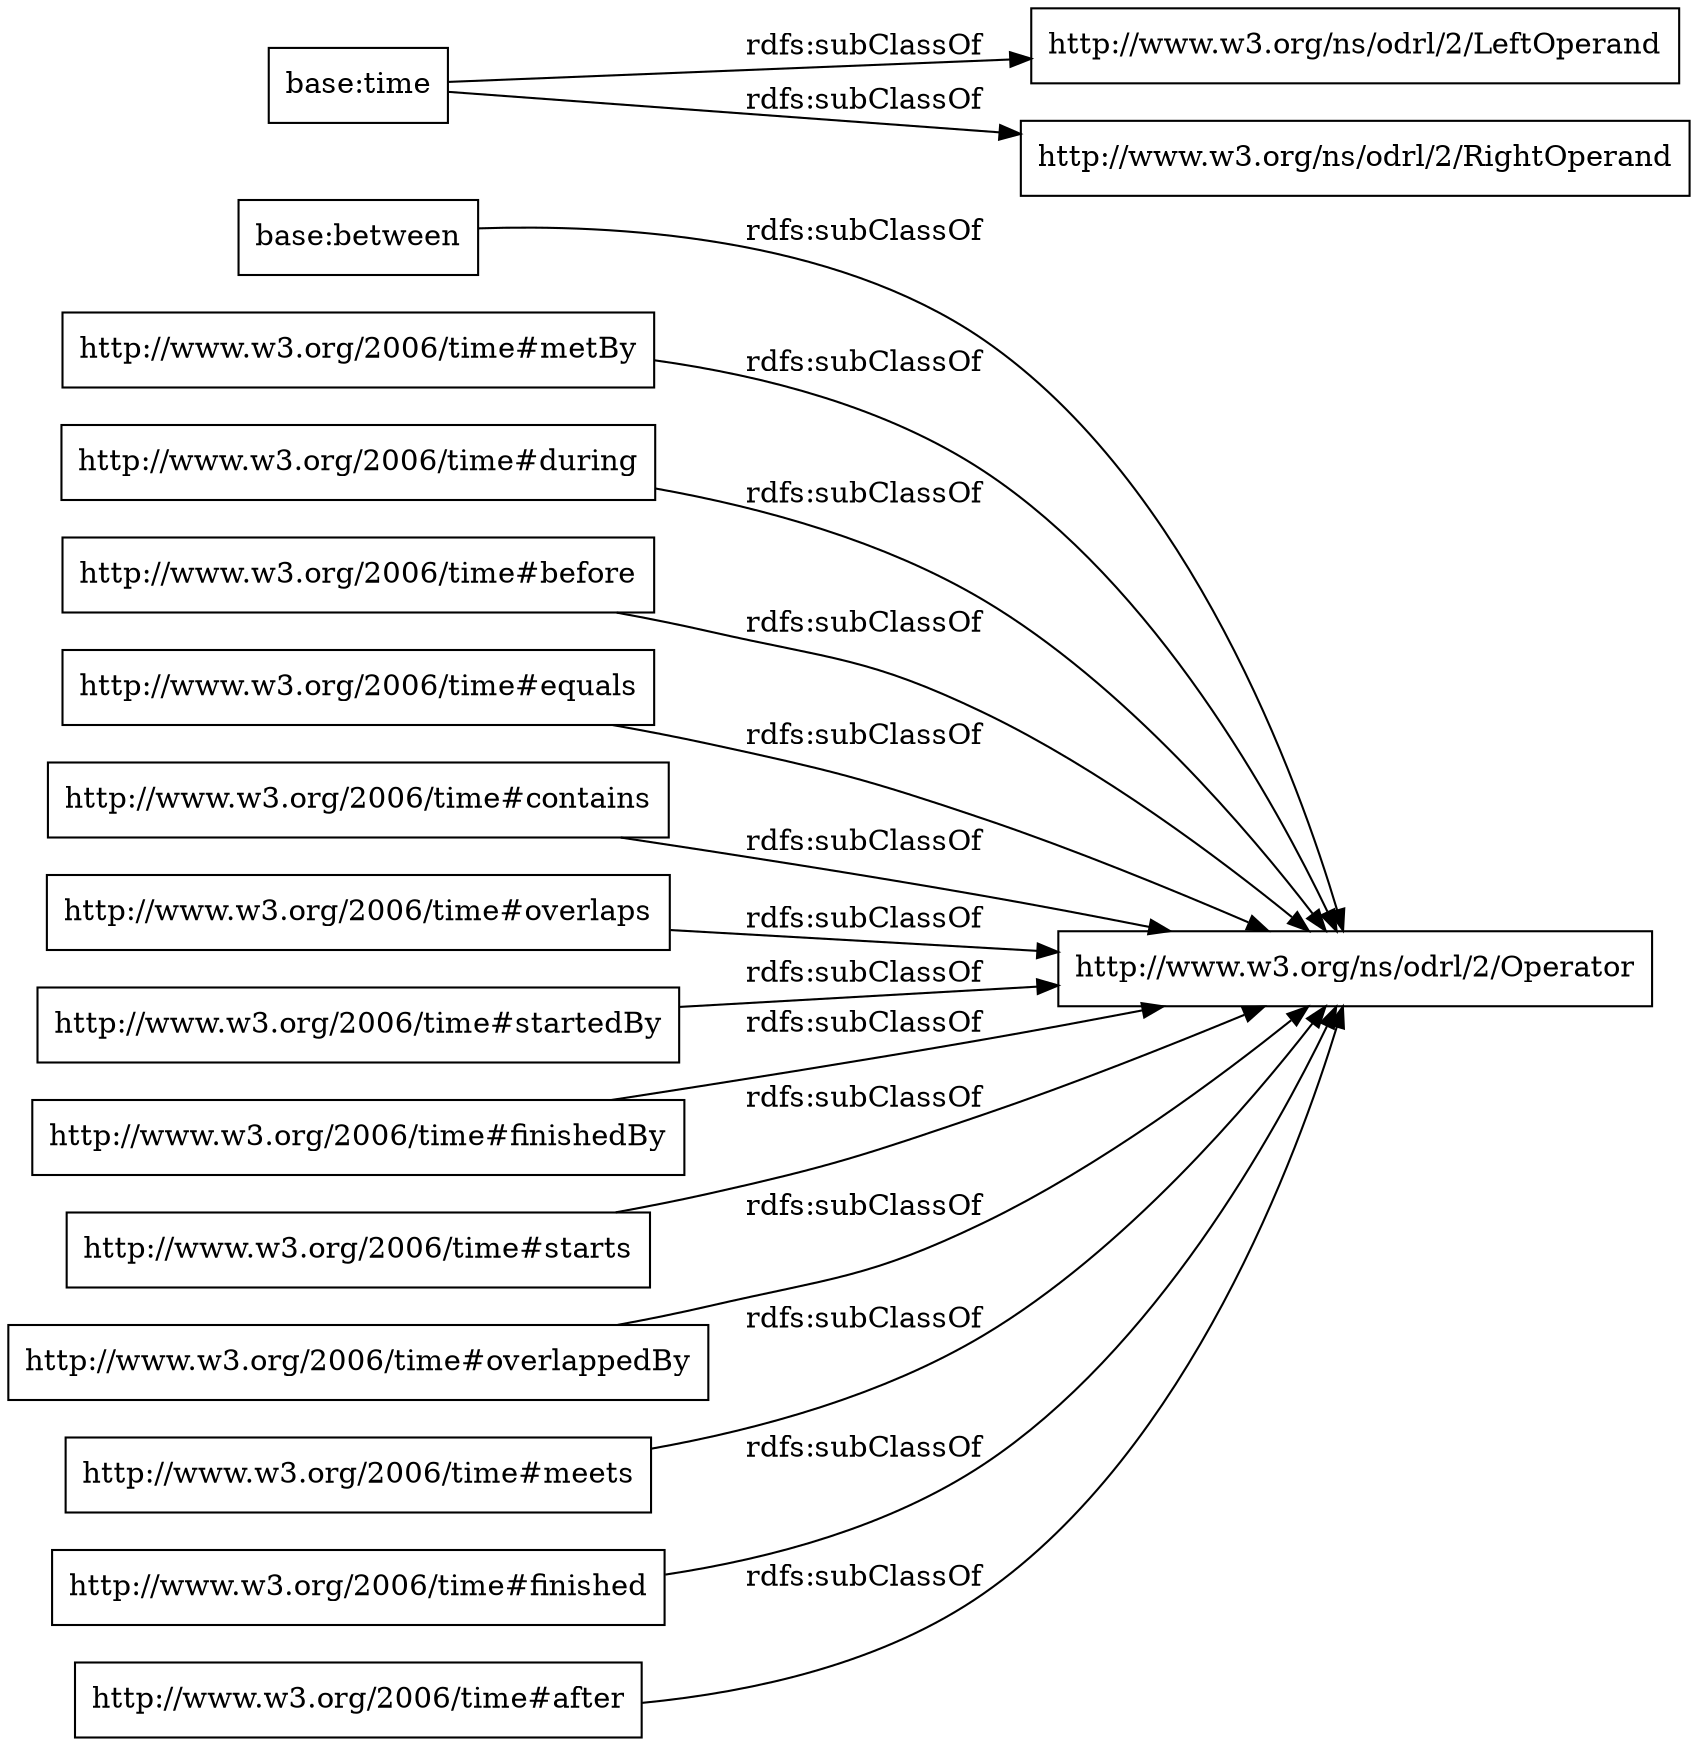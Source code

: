 digraph ar2dtool_diagram { 
rankdir=LR;
size="1000"
node [shape = rectangle, color="black"]; "base:between" "base:time" "http://www.w3.org/2006/time#metBy" "http://www.w3.org/2006/time#during" "http://www.w3.org/2006/time#before" "http://www.w3.org/ns/odrl/2/LeftOperand" "http://www.w3.org/2006/time#equals" "http://www.w3.org/2006/time#contains" "http://www.w3.org/2006/time#overlaps" "http://www.w3.org/ns/odrl/2/RightOperand" "http://www.w3.org/2006/time#startedBy" "http://www.w3.org/2006/time#finishedBy" "http://www.w3.org/ns/odrl/2/Operator" "http://www.w3.org/2006/time#starts" "http://www.w3.org/2006/time#overlappedBy" "http://www.w3.org/2006/time#meets" "http://www.w3.org/2006/time#finished" "http://www.w3.org/2006/time#after" ; /*classes style*/
	"http://www.w3.org/2006/time#finishedBy" -> "http://www.w3.org/ns/odrl/2/Operator" [ label = "rdfs:subClassOf" ];
	"http://www.w3.org/2006/time#metBy" -> "http://www.w3.org/ns/odrl/2/Operator" [ label = "rdfs:subClassOf" ];
	"http://www.w3.org/2006/time#meets" -> "http://www.w3.org/ns/odrl/2/Operator" [ label = "rdfs:subClassOf" ];
	"http://www.w3.org/2006/time#during" -> "http://www.w3.org/ns/odrl/2/Operator" [ label = "rdfs:subClassOf" ];
	"base:time" -> "http://www.w3.org/ns/odrl/2/RightOperand" [ label = "rdfs:subClassOf" ];
	"base:time" -> "http://www.w3.org/ns/odrl/2/LeftOperand" [ label = "rdfs:subClassOf" ];
	"http://www.w3.org/2006/time#finished" -> "http://www.w3.org/ns/odrl/2/Operator" [ label = "rdfs:subClassOf" ];
	"http://www.w3.org/2006/time#before" -> "http://www.w3.org/ns/odrl/2/Operator" [ label = "rdfs:subClassOf" ];
	"http://www.w3.org/2006/time#after" -> "http://www.w3.org/ns/odrl/2/Operator" [ label = "rdfs:subClassOf" ];
	"base:between" -> "http://www.w3.org/ns/odrl/2/Operator" [ label = "rdfs:subClassOf" ];
	"http://www.w3.org/2006/time#overlaps" -> "http://www.w3.org/ns/odrl/2/Operator" [ label = "rdfs:subClassOf" ];
	"http://www.w3.org/2006/time#starts" -> "http://www.w3.org/ns/odrl/2/Operator" [ label = "rdfs:subClassOf" ];
	"http://www.w3.org/2006/time#contains" -> "http://www.w3.org/ns/odrl/2/Operator" [ label = "rdfs:subClassOf" ];
	"http://www.w3.org/2006/time#overlappedBy" -> "http://www.w3.org/ns/odrl/2/Operator" [ label = "rdfs:subClassOf" ];
	"http://www.w3.org/2006/time#startedBy" -> "http://www.w3.org/ns/odrl/2/Operator" [ label = "rdfs:subClassOf" ];
	"http://www.w3.org/2006/time#equals" -> "http://www.w3.org/ns/odrl/2/Operator" [ label = "rdfs:subClassOf" ];

}
